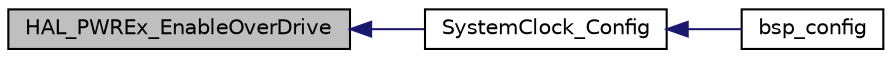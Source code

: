 digraph "HAL_PWREx_EnableOverDrive"
{
  edge [fontname="Helvetica",fontsize="10",labelfontname="Helvetica",labelfontsize="10"];
  node [fontname="Helvetica",fontsize="10",shape=record];
  rankdir="LR";
  Node21 [label="HAL_PWREx_EnableOverDrive",height=0.2,width=0.4,color="black", fillcolor="grey75", style="filled", fontcolor="black"];
  Node21 -> Node22 [dir="back",color="midnightblue",fontsize="10",style="solid",fontname="Helvetica"];
  Node22 [label="SystemClock_Config",height=0.2,width=0.4,color="black", fillcolor="white", style="filled",URL="$bsp_8c.html#a70af21c671abfcc773614a9a4f63d920",tooltip="System Clock Configuration The system Clock is configured as follow : System Clock source = PLL (HSE)..."];
  Node22 -> Node23 [dir="back",color="midnightblue",fontsize="10",style="solid",fontname="Helvetica"];
  Node23 [label="bsp_config",height=0.2,width=0.4,color="black", fillcolor="white", style="filled",URL="$bsp_8c.html#a1daad6f02d05b6715108e804f68c3d21"];
}
